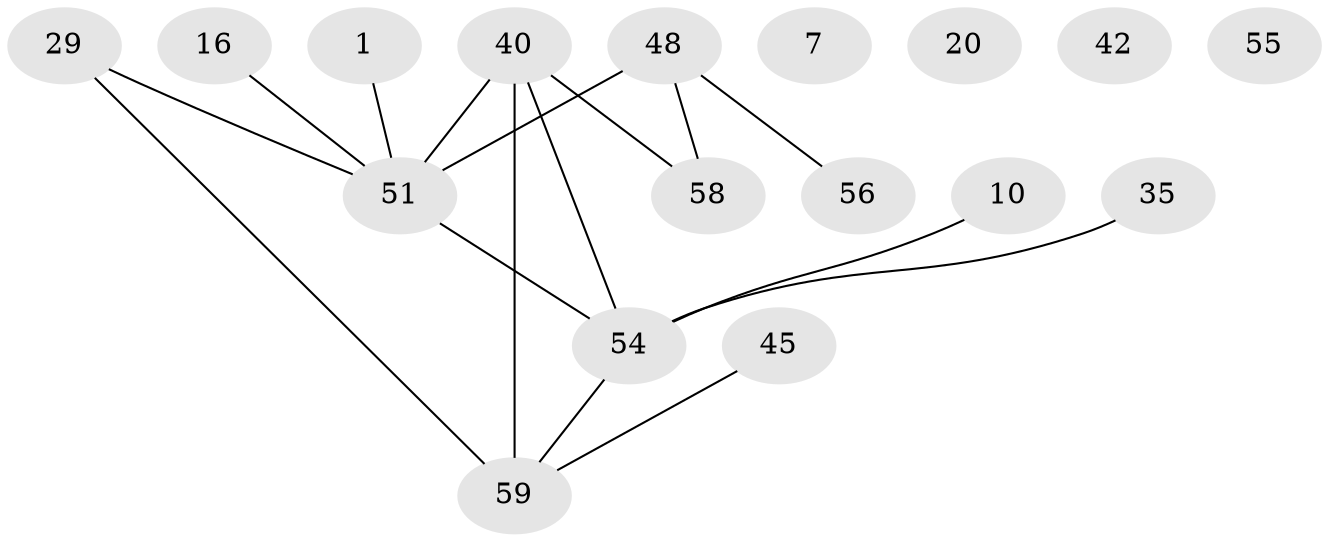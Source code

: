 // original degree distribution, {1: 0.1694915254237288, 3: 0.22033898305084745, 5: 0.0847457627118644, 4: 0.0847457627118644, 0: 0.06779661016949153, 6: 0.03389830508474576, 2: 0.3220338983050847, 8: 0.01694915254237288}
// Generated by graph-tools (version 1.1) at 2025/43/03/04/25 21:43:16]
// undirected, 17 vertices, 16 edges
graph export_dot {
graph [start="1"]
  node [color=gray90,style=filled];
  1;
  7;
  10;
  16;
  20;
  29 [super="+13"];
  35;
  40 [super="+26+32+38"];
  42;
  45;
  48 [super="+27+46+22"];
  51 [super="+34+44+50"];
  54 [super="+18+47+49"];
  55;
  56 [super="+21"];
  58 [super="+57"];
  59 [super="+53+41"];
  1 -- 51;
  10 -- 54;
  16 -- 51;
  29 -- 59;
  29 -- 51;
  35 -- 54 [weight=2];
  40 -- 59 [weight=3];
  40 -- 54;
  40 -- 51 [weight=3];
  40 -- 58;
  45 -- 59;
  48 -- 56;
  48 -- 51 [weight=6];
  48 -- 58 [weight=2];
  51 -- 54 [weight=8];
  54 -- 59;
}
